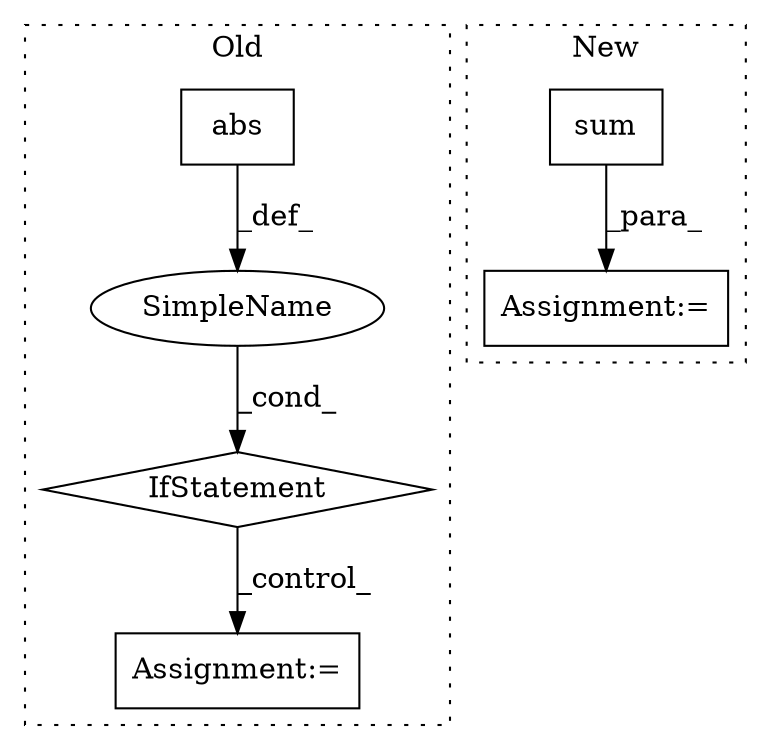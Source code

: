 digraph G {
subgraph cluster0 {
1 [label="abs" a="32" s="1577,1582" l="4,1" shape="box"];
4 [label="IfStatement" a="25" s="1573,1601" l="4,2" shape="diamond"];
5 [label="SimpleName" a="42" s="" l="" shape="ellipse"];
6 [label="Assignment:=" a="7" s="1623" l="2" shape="box"];
label = "Old";
style="dotted";
}
subgraph cluster1 {
2 [label="sum" a="32" s="1768" l="5" shape="box"];
3 [label="Assignment:=" a="7" s="1705" l="1" shape="box"];
label = "New";
style="dotted";
}
1 -> 5 [label="_def_"];
2 -> 3 [label="_para_"];
4 -> 6 [label="_control_"];
5 -> 4 [label="_cond_"];
}